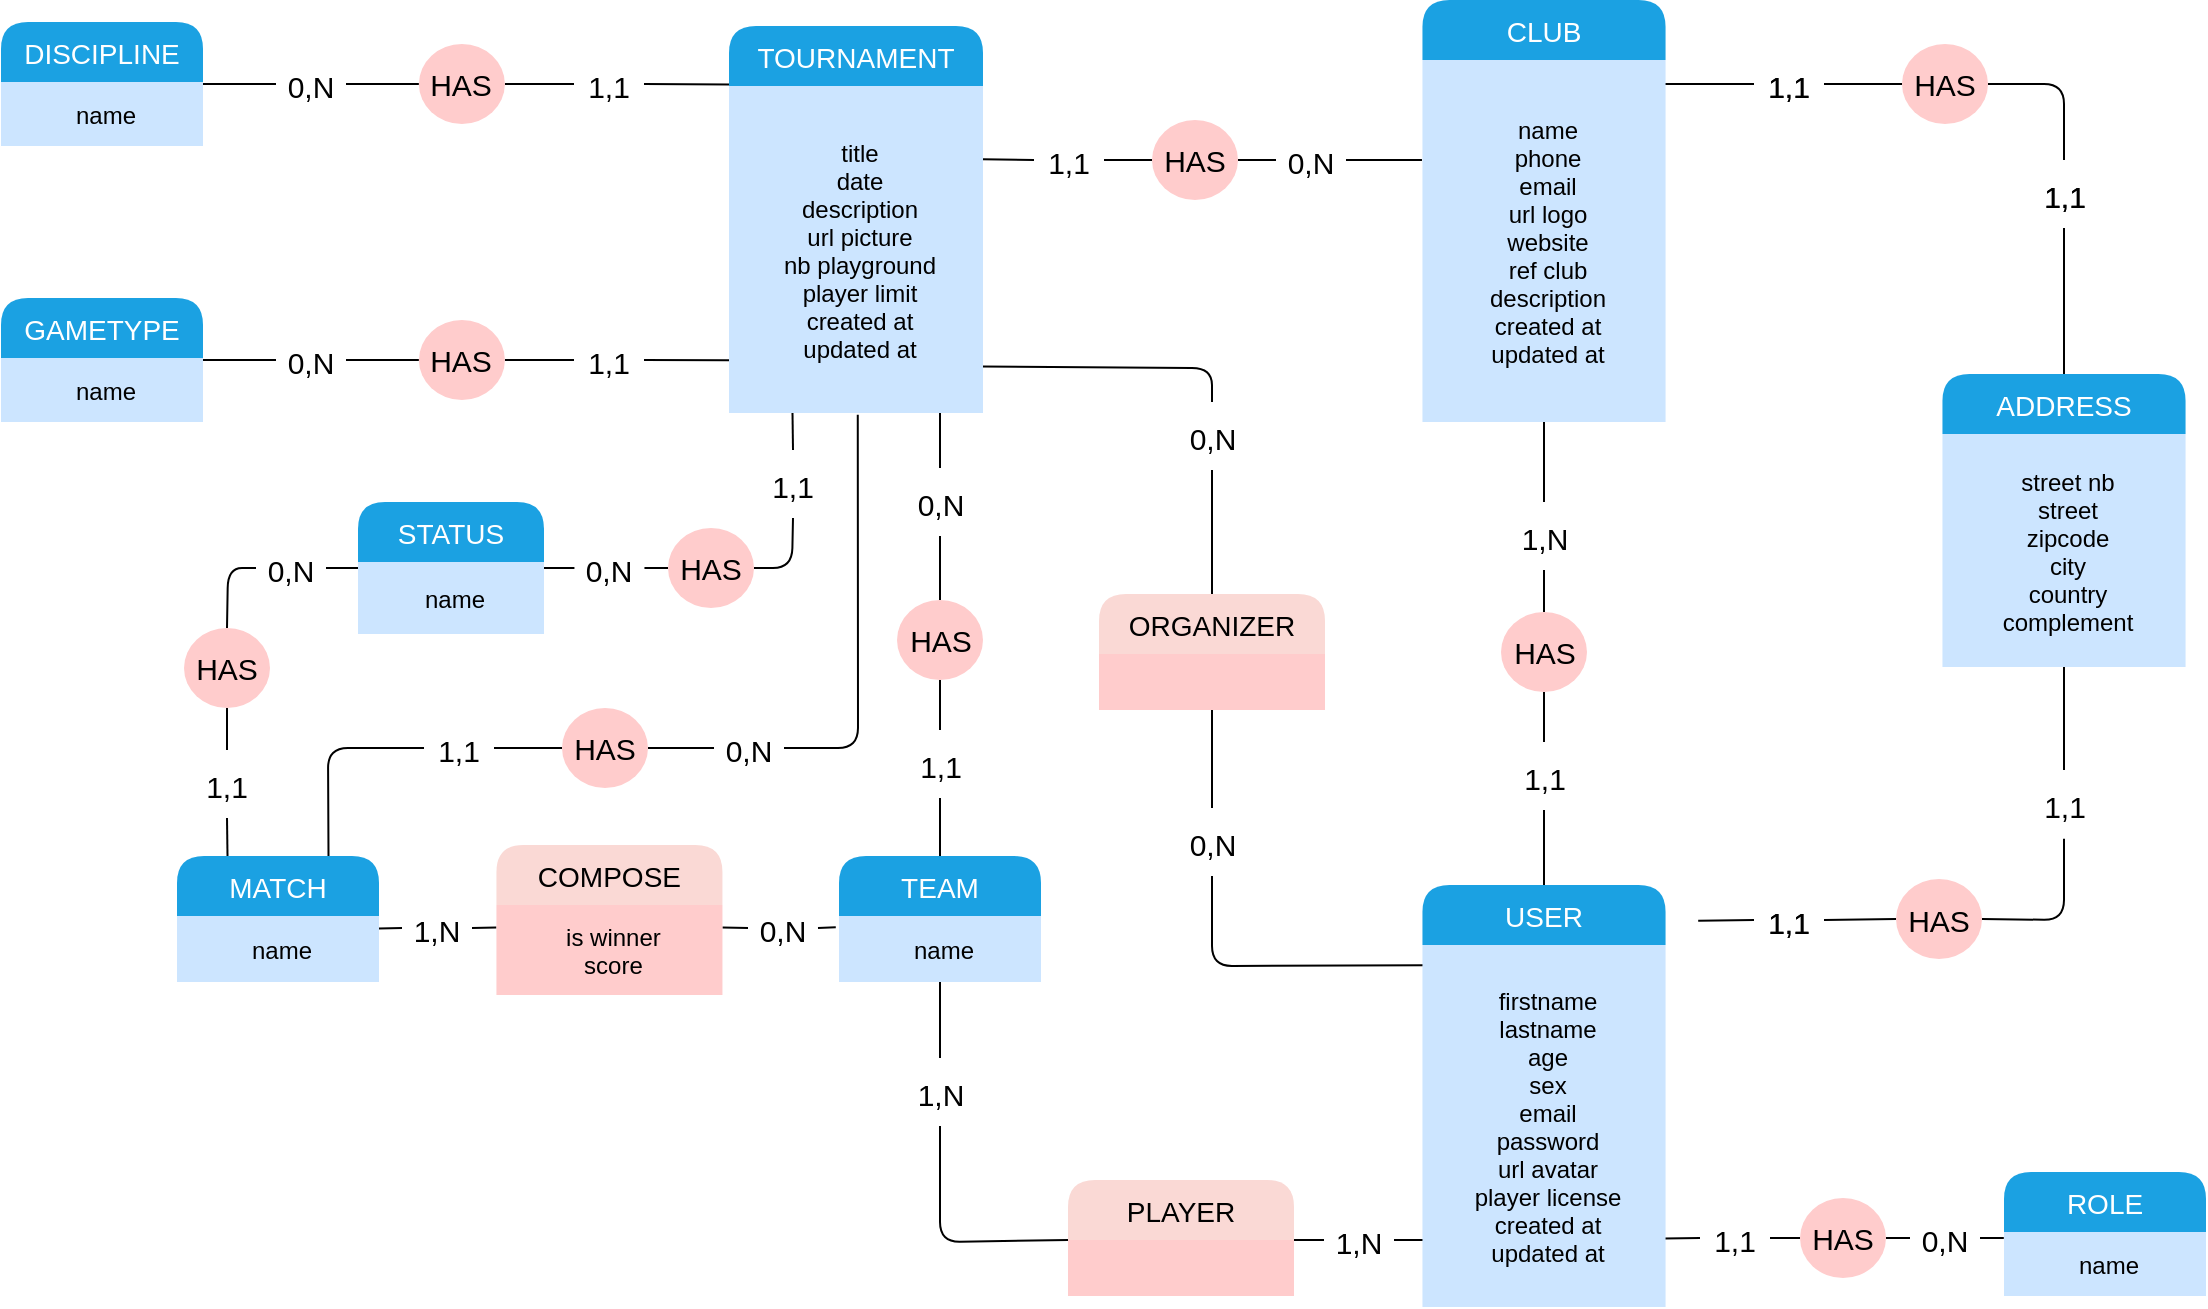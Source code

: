 <mxfile>
    <diagram id="q14IiLRXBmb8PRQ_uYk1" name="Page-1">
        <mxGraphModel dx="734" dy="567" grid="0" gridSize="10" guides="1" tooltips="1" connect="1" arrows="1" fold="1" page="1" pageScale="1" pageWidth="1169" pageHeight="827" background="#ffffff" math="0" shadow="0">
            <root>
                <mxCell id="0"/>
                <mxCell id="1" parent="0"/>
                <mxCell id="84" style="edgeStyle=none;html=1;exitX=0.5;exitY=0;exitDx=0;exitDy=0;entryX=0.5;entryY=1;entryDx=0;entryDy=0;fontSize=15;fontColor=#000000;endArrow=none;endFill=0;strokeColor=#000000;startArrow=none;" parent="1" source="89" target="182" edge="1">
                    <mxGeometry relative="1" as="geometry">
                        <Array as="points"/>
                        <mxPoint x="1062" y="446.727" as="targetPoint"/>
                    </mxGeometry>
                </mxCell>
                <mxCell id="47" style="edgeStyle=none;html=1;exitX=1;exitY=0.5;exitDx=0;exitDy=0;entryX=0.007;entryY=0.151;entryDx=0;entryDy=0;entryPerimeter=0;fontSize=15;fontColor=#000000;startArrow=none;strokeColor=#000000;endArrow=none;endFill=0;" parent="1" source="57" target="207" edge="1">
                    <mxGeometry relative="1" as="geometry">
                        <mxPoint x="383.45" y="132.399" as="targetPoint"/>
                    </mxGeometry>
                </mxCell>
                <mxCell id="48" value="" style="edgeStyle=none;html=1;exitX=1;exitY=0.5;exitDx=0;exitDy=0;entryX=0;entryY=0.5;entryDx=0;entryDy=0;fontSize=15;fontColor=#000000;endArrow=none;startArrow=none;strokeColor=#000000;" parent="1" source="52" target="198" edge="1">
                    <mxGeometry relative="1" as="geometry">
                        <mxPoint x="150" y="131.5" as="sourcePoint"/>
                        <mxPoint x="216.0" y="132" as="targetPoint"/>
                    </mxGeometry>
                </mxCell>
                <mxCell id="49" style="edgeStyle=none;html=1;exitX=1;exitY=0.5;exitDx=0;exitDy=0;entryX=0.004;entryY=0.839;entryDx=0;entryDy=0;fontSize=15;fontColor=#000000;startArrow=none;entryPerimeter=0;endArrow=none;endFill=0;strokeColor=#000000;" parent="1" source="60" target="208" edge="1">
                    <mxGeometry relative="1" as="geometry">
                        <mxPoint x="382.55" y="270.031" as="targetPoint"/>
                    </mxGeometry>
                </mxCell>
                <mxCell id="51" value="" style="edgeStyle=none;html=1;exitX=1;exitY=0.5;exitDx=0;exitDy=0;entryX=0;entryY=0.5;entryDx=0;entryDy=0;fontSize=15;fontColor=#000000;endArrow=none;startArrow=none;strokeColor=#000000;" parent="1" source="54" target="196" edge="1">
                    <mxGeometry relative="1" as="geometry">
                        <mxPoint x="149.55" y="269.5" as="sourcePoint"/>
                        <mxPoint x="215.0" y="270" as="targetPoint"/>
                    </mxGeometry>
                </mxCell>
                <UserObject label="&lt;font style=&quot;font-size: 15px ; line-height: 1&quot;&gt;0,N&lt;/font&gt;" lucidchartObjectId="3bly9.hPKQTv" id="52">
                    <mxCell style="html=1;overflow=block;blockSpacing=1;whiteSpace=wrap;fontSize=20.2;spacing=3.8;strokeOpacity=0;fillOpacity=100;rounded=1;absoluteArcSize=1;arcSize=9;fillColor=none;strokeWidth=2;align=center;strokeColor=#000000;fontColor=#000000;" parent="1" vertex="1">
                        <mxGeometry x="168" y="115" width="35" height="34" as="geometry"/>
                    </mxCell>
                </UserObject>
                <mxCell id="53" value="" style="edgeStyle=none;html=1;exitX=1;exitY=0.5;exitDx=0;exitDy=0;entryX=0;entryY=0.5;entryDx=0;entryDy=0;fontSize=15;fontColor=#000000;endArrow=none;strokeColor=#000000;" parent="1" source="194" target="52" edge="1">
                    <mxGeometry relative="1" as="geometry">
                        <mxPoint x="122.0" y="131.5" as="sourcePoint"/>
                        <mxPoint x="216" y="132" as="targetPoint"/>
                    </mxGeometry>
                </mxCell>
                <UserObject label="&lt;font style=&quot;font-size: 15px ; line-height: 1&quot;&gt;0,N&lt;/font&gt;" lucidchartObjectId="3bly9.hPKQTv" id="54">
                    <mxCell style="html=1;overflow=block;blockSpacing=1;whiteSpace=wrap;fontSize=20.2;spacing=3.8;strokeOpacity=0;fillOpacity=100;rounded=1;absoluteArcSize=1;arcSize=9;fillColor=none;strokeWidth=2;align=center;strokeColor=#000000;fontColor=#000000;" parent="1" vertex="1">
                        <mxGeometry x="168" y="253" width="35" height="34" as="geometry"/>
                    </mxCell>
                </UserObject>
                <mxCell id="56" value="" style="edgeStyle=none;html=1;exitX=1;exitY=0.5;exitDx=0;exitDy=0;entryX=0;entryY=0.5;entryDx=0;entryDy=0;fontSize=15;fontColor=#000000;endArrow=none;strokeColor=#000000;" parent="1" source="191" target="54" edge="1">
                    <mxGeometry relative="1" as="geometry">
                        <mxPoint x="123.05" y="269.859" as="sourcePoint"/>
                        <mxPoint x="215.0" y="270" as="targetPoint"/>
                    </mxGeometry>
                </mxCell>
                <UserObject label="&lt;font style=&quot;font-size: 15px ; line-height: 1&quot;&gt;1,1&lt;/font&gt;" lucidchartObjectId="3bly9.hPKQTv" id="57">
                    <mxCell style="html=1;overflow=block;blockSpacing=1;whiteSpace=wrap;fontSize=20.2;spacing=3.8;strokeOpacity=0;fillOpacity=100;rounded=1;absoluteArcSize=1;arcSize=9;fillColor=none;strokeWidth=2;align=center;strokeColor=#000000;fontColor=#000000;" parent="1" vertex="1">
                        <mxGeometry x="317" y="115" width="35" height="34" as="geometry"/>
                    </mxCell>
                </UserObject>
                <mxCell id="58" value="" style="edgeStyle=none;html=1;exitX=1;exitY=0.5;exitDx=0;exitDy=0;entryX=0;entryY=0.5;entryDx=0;entryDy=0;fontSize=15;fontColor=#000000;startArrow=none;endArrow=none;strokeColor=#000000;" parent="1" source="198" target="57" edge="1">
                    <mxGeometry relative="1" as="geometry">
                        <mxPoint x="281.0" y="132" as="sourcePoint"/>
                        <mxPoint x="350.45" y="132.399" as="targetPoint"/>
                    </mxGeometry>
                </mxCell>
                <UserObject label="&lt;font style=&quot;font-size: 15px ; line-height: 1&quot;&gt;1,1&lt;/font&gt;" lucidchartObjectId="3bly9.hPKQTv" id="60">
                    <mxCell style="html=1;overflow=block;blockSpacing=1;whiteSpace=wrap;fontSize=20.2;spacing=3.8;strokeOpacity=0;fillOpacity=100;rounded=1;absoluteArcSize=1;arcSize=9;fillColor=none;strokeWidth=2;align=center;strokeColor=#000000;fontColor=#000000;" parent="1" vertex="1">
                        <mxGeometry x="317" y="253" width="35" height="34" as="geometry"/>
                    </mxCell>
                </UserObject>
                <mxCell id="61" value="" style="edgeStyle=none;html=1;exitX=1;exitY=0.5;exitDx=0;exitDy=0;entryX=0;entryY=0.5;entryDx=0;entryDy=0;fontSize=15;fontColor=#000000;startArrow=none;endArrow=none;strokeColor=#000000;" parent="1" source="196" target="60" edge="1">
                    <mxGeometry relative="1" as="geometry">
                        <mxPoint x="349.55" y="270.031" as="targetPoint"/>
                        <mxPoint x="280.45" y="270" as="sourcePoint"/>
                    </mxGeometry>
                </mxCell>
                <mxCell id="62" style="edgeStyle=none;html=1;exitX=1;exitY=0.5;exitDx=0;exitDy=0;fontSize=15;fontColor=#000000;startArrow=none;strokeColor=#000000;endArrow=none;endFill=0;entryX=-0.002;entryY=0.276;entryDx=0;entryDy=0;entryPerimeter=0;" parent="1" source="67" target="205" edge="1">
                    <mxGeometry relative="1" as="geometry">
                        <mxPoint x="727" y="170" as="targetPoint"/>
                    </mxGeometry>
                </mxCell>
                <mxCell id="64" value="" style="edgeStyle=none;html=1;exitX=1;exitY=0.5;exitDx=0;exitDy=0;entryX=0;entryY=0.5;entryDx=0;entryDy=0;fontSize=15;fontColor=#000000;endArrow=none;startArrow=none;strokeColor=#000000;" parent="1" source="65" target="203" edge="1">
                    <mxGeometry relative="1" as="geometry">
                        <mxPoint x="531" y="169.5" as="sourcePoint"/>
                        <mxPoint x="597" y="170" as="targetPoint"/>
                    </mxGeometry>
                </mxCell>
                <UserObject label="&lt;font style=&quot;font-size: 15px ; line-height: 1&quot;&gt;1,1&lt;/font&gt;" lucidchartObjectId="3bly9.hPKQTv" id="65">
                    <mxCell style="html=1;overflow=block;blockSpacing=1;whiteSpace=wrap;fontSize=20.2;spacing=3.8;strokeOpacity=0;fillOpacity=100;rounded=1;absoluteArcSize=1;arcSize=9;fillColor=none;strokeWidth=2;align=center;strokeColor=#000000;fontColor=#000000;" parent="1" vertex="1">
                        <mxGeometry x="547" y="153" width="35" height="34" as="geometry"/>
                    </mxCell>
                </UserObject>
                <mxCell id="66" value="" style="edgeStyle=none;html=1;exitX=0.996;exitY=0.224;exitDx=0;exitDy=0;entryX=0;entryY=0.5;entryDx=0;entryDy=0;fontSize=15;fontColor=#000000;endArrow=none;exitPerimeter=0;strokeColor=#000000;" parent="1" source="208" target="65" edge="1">
                    <mxGeometry relative="1" as="geometry">
                        <mxPoint x="532.85" y="169.986" as="sourcePoint"/>
                        <mxPoint x="592.55" y="194" as="targetPoint"/>
                    </mxGeometry>
                </mxCell>
                <UserObject label="&lt;font style=&quot;font-size: 15px ; line-height: 1&quot;&gt;0,N&lt;/font&gt;" lucidchartObjectId="3bly9.hPKQTv" id="67">
                    <mxCell style="html=1;overflow=block;blockSpacing=1;whiteSpace=wrap;fontSize=20.2;spacing=3.8;strokeOpacity=0;fillOpacity=100;rounded=1;absoluteArcSize=1;arcSize=9;fillColor=none;strokeWidth=2;align=center;strokeColor=#000000;fontColor=#000000;" parent="1" vertex="1">
                        <mxGeometry x="668" y="153" width="35" height="34" as="geometry"/>
                    </mxCell>
                </UserObject>
                <mxCell id="68" value="" style="edgeStyle=none;html=1;exitX=1;exitY=0.5;exitDx=0;exitDy=0;entryX=0;entryY=0.5;entryDx=0;entryDy=0;fontSize=15;fontColor=#000000;startArrow=none;endArrow=none;strokeColor=#000000;" parent="1" source="203" target="67" edge="1">
                    <mxGeometry relative="1" as="geometry">
                        <mxPoint x="662" y="170" as="sourcePoint"/>
                        <mxPoint x="731.45" y="170.399" as="targetPoint"/>
                    </mxGeometry>
                </mxCell>
                <mxCell id="70" style="edgeStyle=none;html=1;exitX=0.5;exitY=0;exitDx=0;exitDy=0;fontSize=15;fontColor=#000000;endArrow=none;endFill=0;strokeColor=#000000;startArrow=none;entryX=0.5;entryY=1;entryDx=0;entryDy=0;" parent="1" source="72" target="204" edge="1">
                    <mxGeometry relative="1" as="geometry">
                        <mxPoint x="802" y="315" as="targetPoint"/>
                    </mxGeometry>
                </mxCell>
                <mxCell id="71" style="edgeStyle=none;html=1;exitX=0.5;exitY=1;exitDx=0;exitDy=0;entryX=0.5;entryY=0;entryDx=0;entryDy=0;fontSize=15;fontColor=#000000;endArrow=none;endFill=0;strokeColor=#000000;startArrow=none;" parent="1" source="74" target="175" edge="1">
                    <mxGeometry relative="1" as="geometry">
                        <mxPoint x="802" y="515" as="targetPoint"/>
                    </mxGeometry>
                </mxCell>
                <UserObject label="&lt;font style=&quot;font-size: 15px ; line-height: 1&quot;&gt;1,N&lt;/font&gt;" lucidchartObjectId="3bly9.hPKQTv" id="72">
                    <mxCell style="html=1;overflow=block;blockSpacing=1;whiteSpace=wrap;fontSize=20.2;spacing=3.8;strokeOpacity=0;fillOpacity=100;rounded=1;absoluteArcSize=1;arcSize=9;fillColor=none;strokeWidth=2;align=center;strokeColor=#000000;fontColor=#000000;" parent="1" vertex="1">
                        <mxGeometry x="784.5" y="341" width="35" height="34" as="geometry"/>
                    </mxCell>
                </UserObject>
                <mxCell id="73" value="" style="edgeStyle=none;html=1;exitX=0.5;exitY=0;exitDx=0;exitDy=0;fontSize=15;fontColor=#000000;endArrow=none;endFill=0;strokeColor=#000000;entryX=0.5;entryY=1;entryDx=0;entryDy=0;" parent="1" source="202" target="72" edge="1">
                    <mxGeometry relative="1" as="geometry">
                        <mxPoint x="802" y="395" as="sourcePoint"/>
                        <mxPoint x="802" y="315" as="targetPoint"/>
                    </mxGeometry>
                </mxCell>
                <UserObject label="&lt;font style=&quot;font-size: 15px ; line-height: 1&quot;&gt;1,1&lt;/font&gt;" lucidchartObjectId="3bly9.hPKQTv" id="74">
                    <mxCell style="html=1;overflow=block;blockSpacing=1;whiteSpace=wrap;fontSize=20.2;spacing=3.8;strokeOpacity=0;fillOpacity=100;rounded=1;absoluteArcSize=1;arcSize=9;fillColor=none;strokeWidth=2;align=center;strokeColor=#000000;fontColor=#000000;" parent="1" vertex="1">
                        <mxGeometry x="784.5" y="461" width="35" height="34" as="geometry"/>
                    </mxCell>
                </UserObject>
                <mxCell id="75" value="" style="edgeStyle=none;html=1;exitX=0.5;exitY=1;exitDx=0;exitDy=0;entryX=0.5;entryY=0;entryDx=0;entryDy=0;fontSize=15;fontColor=#000000;endArrow=none;endFill=0;strokeColor=#000000;" parent="1" source="202" target="74" edge="1">
                    <mxGeometry relative="1" as="geometry">
                        <mxPoint x="802" y="437.0" as="sourcePoint"/>
                        <mxPoint x="802" y="515.0" as="targetPoint"/>
                    </mxGeometry>
                </mxCell>
                <mxCell id="78" style="edgeStyle=none;html=1;exitX=0;exitY=0.5;exitDx=0;exitDy=0;fontSize=15;fontColor=#000000;endArrow=none;endFill=0;strokeColor=#000000;startArrow=none;entryX=0.998;entryY=0.066;entryDx=0;entryDy=0;entryPerimeter=0;" parent="1" source="77" target="205" edge="1">
                    <mxGeometry relative="1" as="geometry">
                        <mxPoint x="878.2" y="132.426" as="targetPoint"/>
                    </mxGeometry>
                </mxCell>
                <UserObject label="&lt;font style=&quot;font-size: 15px ; line-height: 1&quot;&gt;1,1&lt;/font&gt;" lucidchartObjectId="3bly9.hPKQTv" id="77">
                    <mxCell style="html=1;overflow=block;blockSpacing=1;whiteSpace=wrap;fontSize=20.2;spacing=3.8;strokeOpacity=0;fillOpacity=100;rounded=1;absoluteArcSize=1;arcSize=9;fillColor=none;strokeWidth=2;align=center;strokeColor=#000000;" parent="1" vertex="1">
                        <mxGeometry x="907" y="115" width="35" height="34" as="geometry"/>
                    </mxCell>
                </UserObject>
                <mxCell id="80" value="" style="edgeStyle=none;html=1;exitX=0;exitY=0.5;exitDx=0;exitDy=0;entryX=1;entryY=0.5;entryDx=0;entryDy=0;fontSize=15;fontColor=#000000;endArrow=none;endFill=0;strokeColor=#000000;" parent="1" source="189" target="77" edge="1">
                    <mxGeometry relative="1" as="geometry">
                        <mxPoint x="967.0" y="132" as="sourcePoint"/>
                        <mxPoint x="877" y="131.5" as="targetPoint"/>
                    </mxGeometry>
                </mxCell>
                <mxCell id="83" style="edgeStyle=none;html=1;exitX=0.5;exitY=1;exitDx=0;exitDy=0;entryX=0.5;entryY=0;entryDx=0;entryDy=0;fontSize=15;fontColor=#000000;endArrow=none;endFill=0;strokeColor=#000000;" parent="1" source="81" target="182" edge="1">
                    <mxGeometry relative="1" as="geometry">
                        <mxPoint x="1062" y="245" as="targetPoint"/>
                    </mxGeometry>
                </mxCell>
                <UserObject label="&lt;font style=&quot;font-size: 15px ; line-height: 1&quot;&gt;1,1&lt;/font&gt;" lucidchartObjectId="3bly9.hPKQTv" id="81">
                    <mxCell style="html=1;overflow=block;blockSpacing=1;whiteSpace=wrap;fontSize=20.2;spacing=3.8;strokeOpacity=0;fillOpacity=100;rounded=1;absoluteArcSize=1;arcSize=9;fillColor=none;strokeWidth=2;align=center;strokeColor=#000000;" parent="1" vertex="1">
                        <mxGeometry x="1044.5" y="170" width="35" height="34" as="geometry"/>
                    </mxCell>
                </UserObject>
                <mxCell id="82" value="" style="edgeStyle=none;html=1;exitX=1;exitY=0.5;exitDx=0;exitDy=0;entryX=0.5;entryY=0;entryDx=0;entryDy=0;fontSize=15;fontColor=#000000;endArrow=none;endFill=0;strokeColor=#000000;" parent="1" source="189" target="81" edge="1">
                    <mxGeometry relative="1" as="geometry">
                        <mxPoint x="1032.0" y="132" as="sourcePoint"/>
                        <mxPoint x="1062" y="245" as="targetPoint"/>
                        <Array as="points">
                            <mxPoint x="1062" y="132"/>
                        </Array>
                    </mxGeometry>
                </mxCell>
                <mxCell id="86" value="" style="edgeStyle=none;html=1;exitX=1;exitY=0.5;exitDx=0;exitDy=0;entryX=0;entryY=0.5;entryDx=0;entryDy=0;fontSize=15;fontColor=#000000;endArrow=none;endFill=0;strokeColor=#000000;startArrow=none;" parent="1" source="87" target="188" edge="1">
                    <mxGeometry relative="1" as="geometry">
                        <mxPoint x="877" y="550" as="sourcePoint"/>
                        <mxPoint x="967.0" y="550" as="targetPoint"/>
                        <Array as="points"/>
                    </mxGeometry>
                </mxCell>
                <UserObject label="&lt;font style=&quot;font-size: 15px ; line-height: 1&quot;&gt;1,1&lt;/font&gt;" lucidchartObjectId="3bly9.hPKQTv" id="87">
                    <mxCell style="html=1;overflow=block;blockSpacing=1;whiteSpace=wrap;fontSize=20.2;spacing=3.8;strokeOpacity=0;fillOpacity=100;rounded=1;absoluteArcSize=1;arcSize=9;fillColor=none;strokeWidth=2;align=center;strokeColor=#000000;" parent="1" vertex="1">
                        <mxGeometry x="907" y="533" width="35" height="34" as="geometry"/>
                    </mxCell>
                </UserObject>
                <mxCell id="88" value="" style="edgeStyle=none;html=1;entryX=0;entryY=0.5;entryDx=0;entryDy=0;fontSize=15;fontColor=#000000;endArrow=none;endFill=0;strokeColor=#000000;exitX=1.014;exitY=0.131;exitDx=0;exitDy=0;exitPerimeter=0;" parent="1" target="87" edge="1">
                    <mxGeometry relative="1" as="geometry">
                        <mxPoint x="879.1" y="550.37" as="sourcePoint"/>
                        <mxPoint x="967.0" y="650" as="targetPoint"/>
                        <Array as="points"/>
                    </mxGeometry>
                </mxCell>
                <UserObject label="&lt;font style=&quot;font-size: 15px ; line-height: 1&quot;&gt;1,1&lt;/font&gt;" lucidchartObjectId="3bly9.hPKQTv" id="89">
                    <mxCell style="html=1;overflow=block;blockSpacing=1;whiteSpace=wrap;fontSize=20.2;spacing=3.8;strokeOpacity=0;fillOpacity=100;rounded=1;absoluteArcSize=1;arcSize=9;fillColor=none;strokeWidth=2;align=center;strokeColor=#000000;fontColor=#000000;" parent="1" vertex="1">
                        <mxGeometry x="1044.5" y="475" width="35" height="34" as="geometry"/>
                    </mxCell>
                </UserObject>
                <mxCell id="90" value="" style="edgeStyle=none;html=1;exitX=1;exitY=0.5;exitDx=0;exitDy=0;entryX=0.5;entryY=1.011;entryDx=0;entryDy=0;entryPerimeter=0;fontSize=15;fontColor=#000000;endArrow=none;endFill=0;strokeColor=#000000;startArrow=none;" parent="1" source="188" target="89" edge="1">
                    <mxGeometry relative="1" as="geometry">
                        <mxPoint x="1032.0" y="550" as="sourcePoint"/>
                        <mxPoint x="1062" y="436.727" as="targetPoint"/>
                        <Array as="points">
                            <mxPoint x="1062" y="550"/>
                        </Array>
                    </mxGeometry>
                </mxCell>
                <mxCell id="93" value="" style="edgeStyle=none;html=1;exitX=1;exitY=0.5;exitDx=0;exitDy=0;entryX=0;entryY=0.5;entryDx=0;entryDy=0;fontSize=15;fontColor=#000000;endArrow=none;endFill=0;strokeColor=#000000;startArrow=none;" parent="1" source="94" target="179" edge="1">
                    <mxGeometry relative="1" as="geometry">
                        <mxPoint x="877" y="637.5" as="sourcePoint"/>
                        <mxPoint x="942.0" y="709" as="targetPoint"/>
                        <Array as="points"/>
                    </mxGeometry>
                </mxCell>
                <UserObject label="&lt;font style=&quot;font-size: 15px ; line-height: 1&quot;&gt;1,1&lt;/font&gt;" lucidchartObjectId="3bly9.hPKQTv" id="94">
                    <mxCell style="html=1;overflow=block;blockSpacing=1;whiteSpace=wrap;fontSize=20.2;spacing=3.8;strokeOpacity=0;fillOpacity=100;rounded=1;absoluteArcSize=1;arcSize=9;fillColor=none;strokeWidth=2;align=center;strokeColor=#000000;fontColor=#000000;" parent="1" vertex="1">
                        <mxGeometry x="880" y="692" width="35" height="34" as="geometry"/>
                    </mxCell>
                </UserObject>
                <mxCell id="95" value="" style="edgeStyle=none;html=1;exitX=0.994;exitY=0.811;exitDx=0;exitDy=0;entryX=0;entryY=0.5;entryDx=0;entryDy=0;fontSize=15;fontColor=#000000;endArrow=none;endFill=0;strokeColor=#000000;exitPerimeter=0;" parent="1" source="176" target="94" edge="1">
                    <mxGeometry relative="1" as="geometry">
                        <mxPoint x="876.85" y="637.677" as="sourcePoint"/>
                        <mxPoint x="967.0" y="718" as="targetPoint"/>
                        <Array as="points"/>
                    </mxGeometry>
                </mxCell>
                <UserObject label="&lt;font style=&quot;font-size: 15px ; line-height: 1&quot;&gt;0,N&lt;/font&gt;" lucidchartObjectId="3bly9.hPKQTv" id="96">
                    <mxCell style="html=1;overflow=block;blockSpacing=1;whiteSpace=wrap;fontSize=20.2;spacing=3.8;strokeOpacity=0;fillOpacity=100;rounded=1;absoluteArcSize=1;arcSize=9;fillColor=none;strokeWidth=2;align=center;strokeColor=#000000;fontColor=#000000;" parent="1" vertex="1">
                        <mxGeometry x="985" y="692" width="35" height="34" as="geometry"/>
                    </mxCell>
                </UserObject>
                <mxCell id="107" style="edgeStyle=none;html=1;exitX=0.5;exitY=0;exitDx=0;exitDy=0;entryX=0.5;entryY=1;entryDx=0;entryDy=0;fontSize=15;fontColor=#000000;endArrow=none;endFill=0;strokeColor=#000000;startArrow=none;" parent="1" source="111" target="161" edge="1">
                    <mxGeometry relative="1" as="geometry">
                        <mxPoint x="500" y="592.104" as="targetPoint"/>
                    </mxGeometry>
                </mxCell>
                <UserObject label="&lt;font style=&quot;font-size: 15px ; line-height: 1&quot;&gt;1,N&lt;/font&gt;" lucidchartObjectId="3bly9.hPKQTv" id="109">
                    <mxCell style="html=1;overflow=block;blockSpacing=1;whiteSpace=wrap;fontSize=20.2;spacing=3.8;strokeOpacity=0;fillOpacity=100;rounded=1;absoluteArcSize=1;arcSize=9;fillColor=none;strokeWidth=2;align=center;strokeColor=#000000;fontColor=#000000;" parent="1" vertex="1">
                        <mxGeometry x="692" y="693" width="35" height="34" as="geometry"/>
                    </mxCell>
                </UserObject>
                <mxCell id="110" value="" style="edgeStyle=none;html=1;fontSize=15;fontColor=#000000;endArrow=none;endFill=0;strokeColor=#000000;exitX=1;exitY=0;exitDx=0;exitDy=0;entryX=0;entryY=0.5;entryDx=0;entryDy=0;" parent="1" source="170" target="109" edge="1">
                    <mxGeometry relative="1" as="geometry">
                        <mxPoint x="652.45" y="709.405" as="sourcePoint"/>
                        <mxPoint x="678" y="709" as="targetPoint"/>
                    </mxGeometry>
                </mxCell>
                <UserObject label="&lt;font style=&quot;font-size: 15px ; line-height: 1&quot;&gt;1,N&lt;/font&gt;" lucidchartObjectId="3bly9.hPKQTv" id="111">
                    <mxCell style="html=1;overflow=block;blockSpacing=1;whiteSpace=wrap;fontSize=20.2;spacing=3.8;strokeOpacity=0;fillOpacity=100;rounded=1;absoluteArcSize=1;arcSize=9;fillColor=none;strokeWidth=2;align=center;strokeColor=#000000;fontColor=#000000;" parent="1" vertex="1">
                        <mxGeometry x="482.5" y="619" width="35" height="34" as="geometry"/>
                    </mxCell>
                </UserObject>
                <mxCell id="112" value="" style="edgeStyle=none;html=1;exitX=0;exitY=0;exitDx=0;exitDy=0;entryX=0.5;entryY=1;entryDx=0;entryDy=0;fontSize=15;fontColor=#000000;endArrow=none;endFill=0;strokeColor=#000000;" parent="1" source="170" target="111" edge="1">
                    <mxGeometry relative="1" as="geometry">
                        <mxPoint x="545.5" y="711.25" as="sourcePoint"/>
                        <mxPoint x="144" y="549.665" as="targetPoint"/>
                        <Array as="points">
                            <mxPoint x="500" y="711"/>
                        </Array>
                    </mxGeometry>
                </mxCell>
                <mxCell id="121" style="edgeStyle=none;html=1;exitX=0.5;exitY=1;exitDx=0;exitDy=0;entryX=0.5;entryY=0;entryDx=0;entryDy=0;fontSize=15;fontColor=#000000;endArrow=none;endFill=0;strokeColor=#000000;" parent="1" source="113" target="160" edge="1">
                    <mxGeometry relative="1" as="geometry">
                        <mxPoint x="500" y="502.0" as="targetPoint"/>
                    </mxGeometry>
                </mxCell>
                <UserObject label="&lt;font style=&quot;font-size: 15px ; line-height: 1&quot;&gt;1,1&lt;/font&gt;" lucidchartObjectId="3bly9.hPKQTv" id="113">
                    <mxCell style="html=1;overflow=block;blockSpacing=1;whiteSpace=wrap;fontSize=20.2;spacing=3.8;strokeOpacity=0;fillOpacity=100;rounded=1;absoluteArcSize=1;arcSize=9;fillColor=none;strokeWidth=2;align=center;strokeColor=#000000;fontColor=#000000;" parent="1" vertex="1">
                        <mxGeometry x="482.5" y="455" width="35" height="34" as="geometry"/>
                    </mxCell>
                </UserObject>
                <mxCell id="119" style="edgeStyle=none;html=1;exitX=0.5;exitY=0;exitDx=0;exitDy=0;entryX=0.5;entryY=1;entryDx=0;entryDy=0;fontSize=15;fontColor=#000000;endArrow=none;endFill=0;strokeColor=#000000;" parent="1" source="115" edge="1">
                    <mxGeometry relative="1" as="geometry">
                        <mxPoint x="500" y="296.5" as="targetPoint"/>
                    </mxGeometry>
                </mxCell>
                <UserObject label="&lt;font style=&quot;font-size: 15px ; line-height: 1&quot;&gt;0,N&lt;/font&gt;" lucidchartObjectId="3bly9.hPKQTv" id="115">
                    <mxCell style="html=1;overflow=block;blockSpacing=1;whiteSpace=wrap;fontSize=20.2;spacing=3.8;strokeOpacity=0;fillOpacity=100;rounded=1;absoluteArcSize=1;arcSize=9;fillColor=none;strokeWidth=2;align=center;strokeColor=#000000;fontColor=#000000;" parent="1" vertex="1">
                        <mxGeometry x="482.5" y="324" width="35" height="34" as="geometry"/>
                    </mxCell>
                </UserObject>
                <mxCell id="124" style="edgeStyle=none;html=1;exitX=0.5;exitY=0;exitDx=0;exitDy=0;entryX=0.996;entryY=0.858;entryDx=0;entryDy=0;entryPerimeter=0;fontSize=15;fontColor=#000000;endArrow=none;endFill=0;strokeColor=#000000;startArrow=none;" parent="1" source="126" target="208" edge="1">
                    <mxGeometry relative="1" as="geometry">
                        <Array as="points">
                            <mxPoint x="636" y="274"/>
                        </Array>
                        <mxPoint x="535.7" y="273.584" as="targetPoint"/>
                    </mxGeometry>
                </mxCell>
                <mxCell id="125" style="edgeStyle=none;html=1;exitX=0.5;exitY=1;exitDx=0;exitDy=0;entryX=0.011;entryY=0.056;entryDx=0;entryDy=0;entryPerimeter=0;fontSize=15;fontColor=#000000;endArrow=none;endFill=0;strokeColor=#000000;startArrow=none;" parent="1" source="129" target="176" edge="1">
                    <mxGeometry relative="1" as="geometry">
                        <Array as="points">
                            <mxPoint x="636" y="573"/>
                        </Array>
                        <mxPoint x="725.05" y="572.639" as="targetPoint"/>
                    </mxGeometry>
                </mxCell>
                <mxCell id="128" style="edgeStyle=none;html=1;exitX=0.5;exitY=1;exitDx=0;exitDy=0;entryX=0.5;entryY=0;entryDx=0;entryDy=0;fontSize=15;fontColor=#000000;endArrow=none;endFill=0;strokeColor=#000000;" parent="1" source="126" target="171" edge="1">
                    <mxGeometry relative="1" as="geometry">
                        <mxPoint x="636" y="383" as="targetPoint"/>
                    </mxGeometry>
                </mxCell>
                <UserObject label="&lt;font style=&quot;font-size: 15px ; line-height: 1&quot;&gt;0,N&lt;/font&gt;" lucidchartObjectId="3bly9.hPKQTv" id="126">
                    <mxCell style="html=1;overflow=block;blockSpacing=1;whiteSpace=wrap;fontSize=20.2;spacing=3.8;strokeOpacity=0;fillOpacity=100;rounded=1;absoluteArcSize=1;arcSize=9;fillColor=none;strokeWidth=2;align=center;strokeColor=#000000;fontColor=#000000;" parent="1" vertex="1">
                        <mxGeometry x="618.5" y="291" width="35" height="34" as="geometry"/>
                    </mxCell>
                </UserObject>
                <UserObject label="&lt;font style=&quot;font-size: 15px ; line-height: 1&quot;&gt;0,N&lt;/font&gt;" lucidchartObjectId="3bly9.hPKQTv" id="129">
                    <mxCell style="html=1;overflow=block;blockSpacing=1;whiteSpace=wrap;fontSize=20.2;spacing=3.8;strokeOpacity=0;fillOpacity=100;rounded=1;absoluteArcSize=1;arcSize=9;fillColor=none;strokeWidth=2;align=center;strokeColor=#000000;fontColor=#000000;" parent="1" vertex="1">
                        <mxGeometry x="618.5" y="494" width="35" height="34" as="geometry"/>
                    </mxCell>
                </UserObject>
                <mxCell id="130" value="" style="edgeStyle=none;html=1;exitX=0.5;exitY=1;exitDx=0;exitDy=0;entryX=0.5;entryY=0;entryDx=0;entryDy=0;fontSize=15;fontColor=#000000;endArrow=none;endFill=0;strokeColor=#000000;" parent="1" source="172" target="129" edge="1">
                    <mxGeometry relative="1" as="geometry">
                        <mxPoint x="636" y="449" as="sourcePoint"/>
                        <mxPoint x="725.05" y="593.639" as="targetPoint"/>
                        <Array as="points"/>
                    </mxGeometry>
                </mxCell>
                <UserObject label="&lt;font style=&quot;font-size: 15px ; line-height: 1&quot;&gt;1,1&lt;/font&gt;" lucidchartObjectId="3bly9.hPKQTv" id="131">
                    <mxCell style="html=1;overflow=block;blockSpacing=1;whiteSpace=wrap;fontSize=20.2;spacing=3.8;strokeOpacity=0;fillOpacity=100;rounded=1;absoluteArcSize=1;arcSize=9;fillColor=none;strokeWidth=2;align=center;strokeColor=#000000;fontColor=#000000;" parent="1" vertex="1">
                        <mxGeometry x="907" y="115" width="35" height="34" as="geometry"/>
                    </mxCell>
                </UserObject>
                <UserObject label="&lt;font style=&quot;font-size: 15px ; line-height: 1&quot;&gt;1,1&lt;/font&gt;" lucidchartObjectId="3bly9.hPKQTv" id="132">
                    <mxCell style="html=1;overflow=block;blockSpacing=1;whiteSpace=wrap;fontSize=20.2;spacing=3.8;strokeOpacity=0;fillOpacity=100;rounded=1;absoluteArcSize=1;arcSize=9;fillColor=none;strokeWidth=2;align=center;strokeColor=#000000;fontColor=#000000;" parent="1" vertex="1">
                        <mxGeometry x="1044.5" y="170" width="35" height="34" as="geometry"/>
                    </mxCell>
                </UserObject>
                <UserObject label="&lt;font style=&quot;font-size: 15px ; line-height: 1&quot;&gt;1,1&lt;/font&gt;" lucidchartObjectId="3bly9.hPKQTv" id="133">
                    <mxCell style="html=1;overflow=block;blockSpacing=1;whiteSpace=wrap;fontSize=20.2;spacing=3.8;strokeOpacity=0;fillOpacity=100;rounded=1;absoluteArcSize=1;arcSize=9;fillColor=none;strokeWidth=2;align=center;strokeColor=#000000;fontColor=#000000;" parent="1" vertex="1">
                        <mxGeometry x="907" y="533" width="35" height="34" as="geometry"/>
                    </mxCell>
                </UserObject>
                <mxCell id="135" value="" style="edgeStyle=none;html=1;fontSize=15;fontColor=#000000;endArrow=none;endFill=0;strokeColor=#000000;exitX=1;exitY=0.5;exitDx=0;exitDy=0;entryX=0.005;entryY=0.815;entryDx=0;entryDy=0;entryPerimeter=0;" parent="1" source="109" target="176" edge="1">
                    <mxGeometry relative="1" as="geometry">
                        <mxPoint x="669.45" y="719" as="sourcePoint"/>
                        <mxPoint x="727.3" y="709.974" as="targetPoint"/>
                    </mxGeometry>
                </mxCell>
                <mxCell id="139" style="edgeStyle=none;html=1;exitX=0.5;exitY=1;exitDx=0;exitDy=0;entryX=0.5;entryY=0;entryDx=0;entryDy=0;fontSize=15;fontColor=#000000;endArrow=none;endFill=0;strokeColor=#000000;" parent="1" source="201" target="113" edge="1">
                    <mxGeometry relative="1" as="geometry">
                        <mxPoint x="500.005" y="412" as="sourcePoint"/>
                        <mxPoint x="473" y="615" as="targetPoint"/>
                    </mxGeometry>
                </mxCell>
                <UserObject label="&lt;font style=&quot;font-size: 15px ; line-height: 1&quot;&gt;0,N&lt;/font&gt;" lucidchartObjectId="3bly9.hPKQTv" id="142">
                    <mxCell style="html=1;overflow=block;blockSpacing=1;whiteSpace=wrap;fontSize=20.2;spacing=3.8;strokeOpacity=0;fillOpacity=100;rounded=1;absoluteArcSize=1;arcSize=35;fillColor=none;strokeWidth=2;align=center;strokeColor=#000000;fontColor=#000000;" parent="1" vertex="1">
                        <mxGeometry x="387" y="447" width="35" height="34" as="geometry"/>
                    </mxCell>
                </UserObject>
                <mxCell id="144" style="edgeStyle=none;html=1;exitX=1;exitY=0.5;exitDx=0;exitDy=0;entryX=0;entryY=0.5;entryDx=0;entryDy=0;fontSize=15;fontColor=#000000;endArrow=none;endFill=0;strokeColor=#000000;" parent="1" source="200" target="142" edge="1">
                    <mxGeometry relative="1" as="geometry">
                        <mxPoint x="262.45" y="464" as="sourcePoint"/>
                        <mxPoint x="435.0" y="519" as="targetPoint"/>
                    </mxGeometry>
                </mxCell>
                <mxCell id="145" style="edgeStyle=none;html=1;exitX=0.129;exitY=1.005;exitDx=0;exitDy=0;entryX=1;entryY=0.5;entryDx=0;entryDy=0;fontSize=15;fontColor=#000000;endArrow=none;endFill=0;strokeColor=#000000;exitPerimeter=0;" parent="1" target="142" edge="1">
                    <mxGeometry relative="1" as="geometry">
                        <mxPoint x="458.883" y="297.318" as="sourcePoint"/>
                        <mxPoint x="442.0" y="464" as="targetPoint"/>
                        <Array as="points">
                            <mxPoint x="459" y="464"/>
                        </Array>
                    </mxGeometry>
                </mxCell>
                <mxCell id="146" style="edgeStyle=none;html=1;exitX=0;exitY=0.5;exitDx=0;exitDy=0;fontSize=15;fontColor=#000000;endArrow=none;endFill=0;strokeColor=#000000;entryX=1;entryY=0.5;entryDx=0;entryDy=0;" parent="1" source="200" target="147" edge="1">
                    <mxGeometry relative="1" as="geometry">
                        <mxPoint x="197.0" y="464" as="sourcePoint"/>
                        <mxPoint x="160" y="464" as="targetPoint"/>
                    </mxGeometry>
                </mxCell>
                <UserObject label="&lt;font style=&quot;font-size: 15px ; line-height: 1&quot;&gt;1,1&lt;/font&gt;" lucidchartObjectId="3bly9.hPKQTv" id="147">
                    <mxCell style="html=1;overflow=block;blockSpacing=1;whiteSpace=wrap;fontSize=20.2;spacing=3.8;strokeOpacity=0;fillOpacity=100;rounded=1;absoluteArcSize=1;arcSize=35;fillColor=none;strokeWidth=2;align=center;strokeColor=#000000;fontColor=#000000;" parent="1" vertex="1">
                        <mxGeometry x="242" y="447" width="35" height="34" as="geometry"/>
                    </mxCell>
                </UserObject>
                <mxCell id="148" style="edgeStyle=none;html=1;exitX=0;exitY=0.5;exitDx=0;exitDy=0;fontSize=15;fontColor=#000000;endArrow=none;endFill=0;strokeColor=#000000;entryX=0.75;entryY=0;entryDx=0;entryDy=0;" parent="1" source="147" target="158" edge="1">
                    <mxGeometry relative="1" as="geometry">
                        <mxPoint x="215.0" y="402" as="sourcePoint"/>
                        <mxPoint x="83" y="497.5" as="targetPoint"/>
                        <Array as="points">
                            <mxPoint x="194" y="464"/>
                        </Array>
                    </mxGeometry>
                </mxCell>
                <UserObject label="&lt;font style=&quot;font-size: 15px ; line-height: 1&quot;&gt;1,N&lt;/font&gt;" lucidchartObjectId="3bly9.hPKQTv" id="151">
                    <mxCell style="html=1;overflow=block;blockSpacing=1;whiteSpace=wrap;fontSize=20.2;spacing=3.8;strokeOpacity=0;fillOpacity=100;rounded=1;absoluteArcSize=1;arcSize=9;fillColor=none;strokeWidth=2;align=center;strokeColor=#000000;fontColor=#000000;" parent="1" vertex="1">
                        <mxGeometry x="231" y="537" width="35" height="34" as="geometry"/>
                    </mxCell>
                </UserObject>
                <UserObject label="&lt;font style=&quot;font-size: 15px ; line-height: 1&quot;&gt;0,N&lt;/font&gt;" lucidchartObjectId="3bly9.hPKQTv" id="152">
                    <mxCell style="html=1;overflow=block;blockSpacing=1;whiteSpace=wrap;fontSize=20.2;spacing=3.8;strokeOpacity=0;fillOpacity=100;rounded=1;absoluteArcSize=1;arcSize=35;fillColor=none;strokeWidth=2;align=center;strokeColor=#000000;fontColor=#000000;" parent="1" vertex="1">
                        <mxGeometry x="404" y="537" width="35" height="34" as="geometry"/>
                    </mxCell>
                </UserObject>
                <mxCell id="154" style="edgeStyle=none;html=1;entryX=1;entryY=0.5;entryDx=0;entryDy=0;fontSize=15;fontColor=#000000;endArrow=none;endFill=0;strokeColor=#000000;startArrow=none;exitX=-0.016;exitY=0.172;exitDx=0;exitDy=0;exitPerimeter=0;" parent="1" source="161" target="152" edge="1">
                    <mxGeometry relative="1" as="geometry">
                        <mxPoint x="410" y="554" as="sourcePoint"/>
                        <mxPoint x="462" y="613.608" as="targetPoint"/>
                    </mxGeometry>
                </mxCell>
                <mxCell id="155" style="edgeStyle=none;html=1;entryX=0;entryY=0.5;entryDx=0;entryDy=0;fontSize=15;fontColor=#000000;endArrow=none;endFill=0;strokeColor=#000000;startArrow=none;exitX=1;exitY=0.25;exitDx=0;exitDy=0;" parent="1" source="167" target="152" edge="1">
                    <mxGeometry relative="1" as="geometry">
                        <mxPoint x="326" y="554" as="sourcePoint"/>
                        <mxPoint x="462" y="613.608" as="targetPoint"/>
                    </mxGeometry>
                </mxCell>
                <mxCell id="156" style="edgeStyle=none;html=1;exitX=0.999;exitY=0.189;exitDx=0;exitDy=0;entryX=0;entryY=0.5;entryDx=0;entryDy=0;fontSize=15;fontColor=#000000;endArrow=none;endFill=0;strokeColor=#000000;startArrow=none;exitPerimeter=0;" parent="1" source="159" target="151" edge="1">
                    <mxGeometry relative="1" as="geometry">
                        <mxPoint x="142.95" y="548.66" as="sourcePoint"/>
                        <mxPoint x="484" y="613.608" as="targetPoint"/>
                    </mxGeometry>
                </mxCell>
                <mxCell id="157" style="edgeStyle=none;html=1;entryX=1;entryY=0.5;entryDx=0;entryDy=0;fontSize=15;fontColor=#000000;endArrow=none;endFill=0;strokeColor=#000000;startArrow=none;exitX=0;exitY=0.25;exitDx=0;exitDy=0;" parent="1" source="167" target="151" edge="1">
                    <mxGeometry relative="1" as="geometry">
                        <mxPoint x="176" y="554" as="sourcePoint"/>
                        <mxPoint x="141" y="553" as="targetPoint"/>
                    </mxGeometry>
                </mxCell>
                <mxCell id="158" value="MATCH" style="swimlane;childLayout=stackLayout;horizontal=1;startSize=30;horizontalStack=0;rounded=1;fontSize=14;fontStyle=0;strokeWidth=2;resizeParent=0;resizeLast=1;shadow=0;dashed=0;align=center;fillColor=#1ba1e2;fontColor=#ffffff;strokeColor=none;swimlaneLine=0;" parent="1" vertex="1">
                    <mxGeometry x="118.5" y="518" width="101" height="63" as="geometry">
                        <mxRectangle x="206" y="605" width="76" height="30" as="alternateBounds"/>
                    </mxGeometry>
                </mxCell>
                <mxCell id="159" value="name" style="align=center;strokeColor=none;fillColor=#cce5ff;spacingLeft=4;fontSize=12;verticalAlign=middle;resizable=0;rotatable=0;part=1;fontColor=#000000;" parent="158" vertex="1">
                    <mxGeometry y="30" width="101" height="33" as="geometry"/>
                </mxCell>
                <mxCell id="160" value="TEAM" style="swimlane;childLayout=stackLayout;horizontal=1;startSize=30;horizontalStack=0;rounded=1;fontSize=14;fontStyle=0;strokeWidth=2;resizeParent=0;resizeLast=1;shadow=0;dashed=0;align=center;fillColor=#1ba1e2;fontColor=#ffffff;strokeColor=none;swimlaneLine=0;" parent="1" vertex="1">
                    <mxGeometry x="449.5" y="518" width="101" height="63" as="geometry">
                        <mxRectangle x="206" y="605" width="76" height="30" as="alternateBounds"/>
                    </mxGeometry>
                </mxCell>
                <mxCell id="161" value="name" style="align=center;strokeColor=none;fillColor=#cce5ff;spacingLeft=4;fontSize=12;verticalAlign=middle;resizable=0;rotatable=0;part=1;fontColor=#000000;" parent="160" vertex="1">
                    <mxGeometry y="30" width="101" height="33" as="geometry"/>
                </mxCell>
                <mxCell id="166" value="COMPOSE" style="swimlane;childLayout=stackLayout;horizontal=1;startSize=30;horizontalStack=0;rounded=1;fontSize=14;fontStyle=0;strokeWidth=2;resizeParent=0;resizeLast=1;shadow=0;dashed=0;align=center;fillColor=#fad9d5;strokeColor=none;swimlaneLine=0;fontColor=#000000;" parent="1" vertex="1">
                    <mxGeometry x="278.22" y="512.5" width="113" height="75" as="geometry">
                        <mxRectangle x="206" y="605" width="76" height="30" as="alternateBounds"/>
                    </mxGeometry>
                </mxCell>
                <mxCell id="167" value="is winner&#10;score" style="align=center;strokeColor=none;fillColor=#ffcccc;spacingLeft=4;fontSize=12;verticalAlign=middle;resizable=0;rotatable=0;part=1;fontColor=#000000;" parent="166" vertex="1">
                    <mxGeometry y="30" width="113" height="45" as="geometry"/>
                </mxCell>
                <mxCell id="169" value="PLAYER" style="swimlane;childLayout=stackLayout;horizontal=1;startSize=30;horizontalStack=0;rounded=1;fontSize=14;fontStyle=0;strokeWidth=2;resizeParent=0;resizeLast=1;shadow=0;dashed=0;align=center;fillColor=#fad9d5;strokeColor=none;swimlaneLine=0;fontColor=#000000;" parent="1" vertex="1">
                    <mxGeometry x="564" y="680" width="113" height="58" as="geometry">
                        <mxRectangle x="206" y="605" width="76" height="30" as="alternateBounds"/>
                    </mxGeometry>
                </mxCell>
                <mxCell id="170" value="" style="align=center;strokeColor=none;fillColor=#ffcccc;spacingLeft=4;fontSize=12;verticalAlign=top;resizable=0;rotatable=0;part=1;fontColor=#000000;" parent="169" vertex="1">
                    <mxGeometry y="30" width="113" height="28" as="geometry"/>
                </mxCell>
                <mxCell id="171" value="ORGANIZER" style="swimlane;childLayout=stackLayout;horizontal=1;startSize=30;horizontalStack=0;rounded=1;fontSize=14;fontStyle=0;strokeWidth=2;resizeParent=0;resizeLast=1;shadow=0;dashed=0;align=center;fillColor=#fad9d5;strokeColor=none;swimlaneLine=0;fontColor=#000000;" parent="1" vertex="1">
                    <mxGeometry x="579.5" y="387" width="113" height="58" as="geometry">
                        <mxRectangle x="206" y="605" width="76" height="30" as="alternateBounds"/>
                    </mxGeometry>
                </mxCell>
                <mxCell id="172" value="" style="align=center;strokeColor=none;fillColor=#ffcccc;spacingLeft=4;fontSize=12;verticalAlign=top;resizable=0;rotatable=0;part=1;fontColor=#000000;" parent="171" vertex="1">
                    <mxGeometry y="30" width="113" height="28" as="geometry"/>
                </mxCell>
                <mxCell id="175" value="USER" style="swimlane;childLayout=stackLayout;horizontal=1;startSize=30;horizontalStack=0;rounded=1;fontSize=14;fontStyle=0;strokeWidth=2;resizeParent=0;resizeLast=1;shadow=0;dashed=0;align=center;fillColor=#1ba1e2;fontColor=#ffffff;strokeColor=none;swimlaneLine=0;" parent="1" vertex="1">
                    <mxGeometry x="741.23" y="532.5" width="121.55" height="211" as="geometry">
                        <mxRectangle x="206" y="605" width="76" height="30" as="alternateBounds"/>
                    </mxGeometry>
                </mxCell>
                <mxCell id="176" value="firstname&#10;lastname&#10;age&#10;sex&#10;email&#10;password&#10;url avatar&#10;player license&#10;created at&#10;updated at" style="align=center;strokeColor=none;fillColor=#cce5ff;spacingLeft=4;fontSize=12;verticalAlign=middle;resizable=0;rotatable=0;part=1;fontColor=#000000;" parent="175" vertex="1">
                    <mxGeometry y="30" width="121.55" height="181" as="geometry"/>
                </mxCell>
                <mxCell id="177" value="ROLE" style="swimlane;childLayout=stackLayout;horizontal=1;startSize=30;horizontalStack=0;rounded=1;fontSize=14;fontStyle=0;strokeWidth=2;resizeParent=0;resizeLast=1;shadow=0;dashed=0;align=center;fillColor=#1ba1e2;fontColor=#ffffff;strokeColor=none;swimlaneLine=0;" parent="1" vertex="1">
                    <mxGeometry x="1032" y="676" width="101" height="62" as="geometry">
                        <mxRectangle x="206" y="605" width="76" height="30" as="alternateBounds"/>
                    </mxGeometry>
                </mxCell>
                <mxCell id="178" value="name" style="align=center;strokeColor=none;fillColor=#cce5ff;spacingLeft=4;fontSize=12;verticalAlign=middle;resizable=0;rotatable=0;part=1;fontColor=#000000;" parent="177" vertex="1">
                    <mxGeometry y="30" width="101" height="32" as="geometry"/>
                </mxCell>
                <mxCell id="179" value="HAS" style="ellipse;whiteSpace=wrap;html=1;align=center;rounded=1;fontSize=15;fillColor=#ffcccc;strokeColor=none;fontColor=#000000;" parent="1" vertex="1">
                    <mxGeometry x="930" y="689" width="43" height="40" as="geometry"/>
                </mxCell>
                <mxCell id="180" value="" style="edgeStyle=none;html=1;exitX=1;exitY=0.5;exitDx=0;exitDy=0;entryX=0;entryY=0.5;entryDx=0;entryDy=0;fontSize=15;fontColor=#000000;endArrow=none;endFill=0;strokeColor=#000000;startArrow=none;" parent="1" source="179" target="96" edge="1">
                    <mxGeometry relative="1" as="geometry">
                        <mxPoint x="925" y="719" as="sourcePoint"/>
                        <mxPoint x="940.0" y="719" as="targetPoint"/>
                        <Array as="points"/>
                    </mxGeometry>
                </mxCell>
                <mxCell id="181" value="" style="edgeStyle=none;html=1;entryX=1;entryY=0.5;entryDx=0;entryDy=0;fontSize=15;fontColor=#000000;endArrow=none;endFill=0;strokeColor=#000000;startArrow=none;exitX=-0.001;exitY=0.094;exitDx=0;exitDy=0;exitPerimeter=0;" parent="1" source="178" target="96" edge="1">
                    <mxGeometry relative="1" as="geometry">
                        <mxPoint x="1032" y="709" as="sourcePoint"/>
                        <mxPoint x="995" y="719" as="targetPoint"/>
                        <Array as="points"/>
                    </mxGeometry>
                </mxCell>
                <mxCell id="182" value="ADDRESS" style="swimlane;childLayout=stackLayout;horizontal=1;startSize=30;horizontalStack=0;rounded=1;fontSize=14;fontStyle=0;strokeWidth=2;resizeParent=0;resizeLast=1;shadow=0;dashed=0;align=center;fillColor=#1ba1e2;fontColor=#ffffff;strokeColor=none;swimlaneLine=0;" parent="1" vertex="1">
                    <mxGeometry x="1001.23" y="277" width="121.55" height="146.5" as="geometry">
                        <mxRectangle x="206" y="605" width="76" height="30" as="alternateBounds"/>
                    </mxGeometry>
                </mxCell>
                <mxCell id="183" value="street nb&#10;street&#10;zipcode&#10;city&#10;country&#10;complement" style="align=center;strokeColor=none;fillColor=#cce5ff;spacingLeft=4;fontSize=12;verticalAlign=middle;resizable=0;rotatable=0;part=1;fontColor=#000000;" parent="182" vertex="1">
                    <mxGeometry y="30" width="121.55" height="116.5" as="geometry"/>
                </mxCell>
                <mxCell id="188" value="HAS" style="ellipse;whiteSpace=wrap;html=1;align=center;rounded=1;fontSize=15;fillColor=#ffcccc;strokeColor=none;fontColor=#000000;" parent="1" vertex="1">
                    <mxGeometry x="978" y="529.5" width="43" height="40" as="geometry"/>
                </mxCell>
                <mxCell id="189" value="HAS" style="ellipse;whiteSpace=wrap;html=1;align=center;rounded=1;fontSize=15;fillColor=#ffcccc;strokeColor=none;fontColor=#000000;" parent="1" vertex="1">
                    <mxGeometry x="981" y="112" width="43" height="40" as="geometry"/>
                </mxCell>
                <mxCell id="191" value="GAMETYPE" style="swimlane;childLayout=stackLayout;horizontal=1;startSize=30;horizontalStack=0;rounded=1;fontSize=14;fontStyle=0;strokeWidth=2;resizeParent=0;resizeLast=1;shadow=0;dashed=0;align=center;fillColor=#1ba1e2;fontColor=#ffffff;strokeColor=none;swimlaneLine=0;" parent="1" vertex="1">
                    <mxGeometry x="30.5" y="239" width="101" height="62" as="geometry">
                        <mxRectangle x="206" y="605" width="76" height="30" as="alternateBounds"/>
                    </mxGeometry>
                </mxCell>
                <mxCell id="192" value="name" style="align=center;strokeColor=none;fillColor=#cce5ff;spacingLeft=4;fontSize=12;verticalAlign=middle;resizable=0;rotatable=0;part=1;fontColor=#000000;" parent="191" vertex="1">
                    <mxGeometry y="30" width="101" height="32" as="geometry"/>
                </mxCell>
                <mxCell id="194" value="DISCIPLINE" style="swimlane;childLayout=stackLayout;horizontal=1;startSize=30;horizontalStack=0;rounded=1;fontSize=14;fontStyle=0;strokeWidth=2;resizeParent=0;resizeLast=1;shadow=0;dashed=0;align=center;fillColor=#1ba1e2;fontColor=#ffffff;strokeColor=none;swimlaneLine=0;" parent="1" vertex="1">
                    <mxGeometry x="30.5" y="101" width="101" height="62" as="geometry">
                        <mxRectangle x="206" y="605" width="76" height="30" as="alternateBounds"/>
                    </mxGeometry>
                </mxCell>
                <mxCell id="195" value="name" style="align=center;strokeColor=none;fillColor=#cce5ff;spacingLeft=4;fontSize=12;verticalAlign=middle;resizable=0;rotatable=0;part=1;fontColor=#000000;" parent="194" vertex="1">
                    <mxGeometry y="30" width="101" height="32" as="geometry"/>
                </mxCell>
                <mxCell id="199" value="" style="align=center;strokeColor=none;fillColor=#cce5ff;spacingLeft=4;fontSize=12;verticalAlign=top;resizable=0;rotatable=0;part=1;fontColor=#000000;" parent="194" vertex="1">
                    <mxGeometry y="62" width="101" as="geometry"/>
                </mxCell>
                <mxCell id="196" value="HAS" style="ellipse;whiteSpace=wrap;html=1;align=center;rounded=1;fontSize=15;fillColor=#ffcccc;strokeColor=none;fontColor=#000000;" parent="1" vertex="1">
                    <mxGeometry x="239.45" y="250" width="43" height="40" as="geometry"/>
                </mxCell>
                <mxCell id="198" value="HAS" style="ellipse;whiteSpace=wrap;html=1;align=center;rounded=1;fontSize=15;fillColor=#ffcccc;strokeColor=none;fontColor=#000000;" parent="1" vertex="1">
                    <mxGeometry x="239.45" y="112" width="43" height="40" as="geometry"/>
                </mxCell>
                <mxCell id="200" value="HAS" style="ellipse;whiteSpace=wrap;html=1;align=center;rounded=1;fontSize=15;fillColor=#ffcccc;strokeColor=none;fontColor=#000000;" parent="1" vertex="1">
                    <mxGeometry x="311" y="444" width="43" height="40" as="geometry"/>
                </mxCell>
                <mxCell id="201" value="HAS" style="ellipse;whiteSpace=wrap;html=1;align=center;rounded=1;fontSize=15;fillColor=#ffcccc;strokeColor=none;fontColor=#000000;" parent="1" vertex="1">
                    <mxGeometry x="478.5" y="390" width="43" height="40" as="geometry"/>
                </mxCell>
                <mxCell id="202" value="HAS" style="ellipse;whiteSpace=wrap;html=1;align=center;rounded=1;fontSize=15;fillColor=#ffcccc;strokeColor=none;fontColor=#000000;" parent="1" vertex="1">
                    <mxGeometry x="780.5" y="396" width="43" height="40" as="geometry"/>
                </mxCell>
                <mxCell id="203" value="HAS" style="ellipse;whiteSpace=wrap;html=1;align=center;rounded=1;fontSize=15;fillColor=#ffcccc;strokeColor=none;fontColor=#000000;" parent="1" vertex="1">
                    <mxGeometry x="606" y="150" width="43" height="40" as="geometry"/>
                </mxCell>
                <mxCell id="204" value="CLUB" style="swimlane;childLayout=stackLayout;horizontal=1;startSize=30;horizontalStack=0;rounded=1;fontSize=14;fontStyle=0;strokeWidth=2;resizeParent=0;resizeLast=1;shadow=0;dashed=0;align=center;fillColor=#1ba1e2;fontColor=#ffffff;strokeColor=none;swimlaneLine=0;" parent="1" vertex="1">
                    <mxGeometry x="741.23" y="90" width="121.55" height="211" as="geometry">
                        <mxRectangle x="206" y="605" width="76" height="30" as="alternateBounds"/>
                    </mxGeometry>
                </mxCell>
                <mxCell id="205" value="name&#10;phone&#10;email&#10;url logo&#10;website&#10;ref club&#10;description&#10;created at&#10;updated at" style="align=center;strokeColor=none;fillColor=#cce5ff;spacingLeft=4;fontSize=12;verticalAlign=middle;resizable=0;rotatable=0;part=1;fontColor=#000000;" parent="204" vertex="1">
                    <mxGeometry y="30" width="121.55" height="181" as="geometry"/>
                </mxCell>
                <mxCell id="207" value="TOURNAMENT" style="swimlane;childLayout=stackLayout;horizontal=1;startSize=30;horizontalStack=0;rounded=1;fontSize=14;fontStyle=0;strokeWidth=2;resizeParent=0;resizeLast=1;shadow=0;dashed=0;align=center;fillColor=#1ba1e2;fontColor=#ffffff;strokeColor=none;swimlaneLine=0;verticalAlign=middle;" parent="1" vertex="1">
                    <mxGeometry x="394.5" y="103" width="127" height="193.5" as="geometry">
                        <mxRectangle x="206" y="605" width="76" height="30" as="alternateBounds"/>
                    </mxGeometry>
                </mxCell>
                <mxCell id="208" value="title&#10;date&#10;description&#10;url picture&#10;nb playground&#10;player limit&#10;created at&#10;updated at" style="align=center;strokeColor=none;fillColor=#cce5ff;spacingLeft=4;fontSize=12;verticalAlign=middle;resizable=0;rotatable=0;part=1;fontColor=#000000;" parent="207" vertex="1">
                    <mxGeometry y="30" width="127" height="163.5" as="geometry"/>
                </mxCell>
                <mxCell id="209" style="edgeStyle=none;html=1;exitX=0.5;exitY=0;exitDx=0;exitDy=0;entryX=0.5;entryY=1;entryDx=0;entryDy=0;fontSize=15;fontColor=#000000;endArrow=none;endFill=0;strokeColor=#000000;" parent="1" source="201" target="115" edge="1">
                    <mxGeometry relative="1" as="geometry">
                        <mxPoint x="510" y="306.5" as="targetPoint"/>
                        <mxPoint x="510" y="334" as="sourcePoint"/>
                    </mxGeometry>
                </mxCell>
                <mxCell id="210" value="STATUS" style="swimlane;childLayout=stackLayout;horizontal=1;startSize=30;horizontalStack=0;rounded=1;fontSize=14;fontStyle=0;strokeWidth=2;resizeParent=0;resizeLast=1;shadow=0;dashed=0;align=center;fillColor=#1ba1e2;fontColor=#ffffff;strokeColor=none;swimlaneLine=0;" parent="1" vertex="1">
                    <mxGeometry x="209" y="341" width="93" height="66" as="geometry">
                        <mxRectangle x="206" y="605" width="76" height="30" as="alternateBounds"/>
                    </mxGeometry>
                </mxCell>
                <mxCell id="211" value="name" style="align=center;strokeColor=none;fillColor=#cce5ff;spacingLeft=4;fontSize=12;verticalAlign=middle;resizable=0;rotatable=0;part=1;fontColor=#000000;" parent="210" vertex="1">
                    <mxGeometry y="30" width="93" height="36" as="geometry"/>
                </mxCell>
                <mxCell id="216" value="HAS" style="ellipse;whiteSpace=wrap;html=1;align=center;rounded=1;fontSize=15;fillColor=#ffcccc;strokeColor=none;fontColor=#000000;" parent="1" vertex="1">
                    <mxGeometry x="122" y="404" width="43" height="40" as="geometry"/>
                </mxCell>
                <UserObject label="&lt;font style=&quot;font-size: 15px ; line-height: 1&quot;&gt;1,1&lt;/font&gt;" lucidchartObjectId="3bly9.hPKQTv" id="217">
                    <mxCell style="html=1;overflow=block;blockSpacing=1;whiteSpace=wrap;fontSize=20.2;spacing=3.8;strokeOpacity=0;fillOpacity=100;rounded=1;absoluteArcSize=1;arcSize=35;fillColor=none;strokeWidth=2;align=center;strokeColor=#000000;fontColor=#000000;" parent="1" vertex="1">
                        <mxGeometry x="126" y="465" width="35" height="34" as="geometry"/>
                    </mxCell>
                </UserObject>
                <UserObject label="&lt;font style=&quot;font-size: 15px ; line-height: 1&quot;&gt;0,N&lt;/font&gt;" lucidchartObjectId="3bly9.hPKQTv" id="218">
                    <mxCell style="html=1;overflow=block;blockSpacing=1;whiteSpace=wrap;fontSize=20.2;spacing=3.8;strokeOpacity=0;fillOpacity=100;rounded=1;absoluteArcSize=1;arcSize=35;fillColor=none;strokeWidth=2;align=center;strokeColor=#000000;fontColor=#000000;" parent="1" vertex="1">
                        <mxGeometry x="158" y="357" width="35" height="34" as="geometry"/>
                    </mxCell>
                </UserObject>
                <mxCell id="219" style="edgeStyle=none;html=1;exitX=0.5;exitY=1;exitDx=0;exitDy=0;fontSize=15;fontColor=#000000;endArrow=none;endFill=0;strokeColor=#000000;entryX=0.25;entryY=0;entryDx=0;entryDy=0;" parent="1" source="217" target="158" edge="1">
                    <mxGeometry relative="1" as="geometry">
                        <mxPoint x="321.0" y="474" as="sourcePoint"/>
                        <mxPoint x="287.0" y="474" as="targetPoint"/>
                    </mxGeometry>
                </mxCell>
                <mxCell id="220" style="edgeStyle=none;html=1;exitX=0.5;exitY=1;exitDx=0;exitDy=0;fontSize=15;fontColor=#000000;endArrow=none;endFill=0;strokeColor=#000000;entryX=0.5;entryY=0;entryDx=0;entryDy=0;" parent="1" source="216" target="217" edge="1">
                    <mxGeometry relative="1" as="geometry">
                        <mxPoint x="153.5" y="509" as="sourcePoint"/>
                        <mxPoint x="153.75" y="526" as="targetPoint"/>
                    </mxGeometry>
                </mxCell>
                <mxCell id="221" style="edgeStyle=none;html=1;exitX=0;exitY=0.5;exitDx=0;exitDy=0;fontSize=15;fontColor=#000000;endArrow=none;endFill=0;strokeColor=#000000;entryX=0.5;entryY=0;entryDx=0;entryDy=0;" parent="1" source="218" target="216" edge="1">
                    <mxGeometry relative="1" as="geometry">
                        <mxPoint x="153.5" y="454" as="sourcePoint"/>
                        <mxPoint x="153.5" y="475.0" as="targetPoint"/>
                        <Array as="points">
                            <mxPoint x="144" y="374"/>
                        </Array>
                    </mxGeometry>
                </mxCell>
                <mxCell id="222" style="edgeStyle=none;html=1;exitX=0;exitY=0.5;exitDx=0;exitDy=0;fontSize=15;fontColor=#000000;endArrow=none;endFill=0;strokeColor=#000000;entryX=1;entryY=0.5;entryDx=0;entryDy=0;" parent="1" source="210" target="218" edge="1">
                    <mxGeometry relative="1" as="geometry">
                        <mxPoint x="178" y="384" as="sourcePoint"/>
                        <mxPoint x="153.5" y="414" as="targetPoint"/>
                    </mxGeometry>
                </mxCell>
                <mxCell id="224" style="edgeStyle=none;html=1;exitX=0;exitY=0.5;exitDx=0;exitDy=0;fontSize=15;fontColor=#000000;endArrow=none;endFill=0;strokeColor=#000000;entryX=1;entryY=0.5;entryDx=0;entryDy=0;" parent="1" source="228" target="210" edge="1">
                    <mxGeometry relative="1" as="geometry">
                        <mxPoint x="312" y="374" as="sourcePoint"/>
                        <mxPoint x="213" y="384" as="targetPoint"/>
                    </mxGeometry>
                </mxCell>
                <mxCell id="225" value="HAS" style="ellipse;whiteSpace=wrap;html=1;align=center;rounded=1;fontSize=15;fillColor=#ffcccc;strokeColor=none;fontColor=#000000;" parent="1" vertex="1">
                    <mxGeometry x="364" y="354" width="43" height="40" as="geometry"/>
                </mxCell>
                <mxCell id="226" style="edgeStyle=none;html=1;exitX=0;exitY=0.5;exitDx=0;exitDy=0;fontSize=15;fontColor=#000000;endArrow=none;endFill=0;strokeColor=#000000;entryX=1;entryY=0.5;entryDx=0;entryDy=0;" parent="1" source="225" target="228" edge="1">
                    <mxGeometry relative="1" as="geometry">
                        <mxPoint x="346" y="384" as="sourcePoint"/>
                        <mxPoint x="370" y="374" as="targetPoint"/>
                    </mxGeometry>
                </mxCell>
                <mxCell id="227" style="edgeStyle=none;html=1;exitX=0.5;exitY=1;exitDx=0;exitDy=0;fontSize=15;fontColor=#000000;endArrow=none;endFill=0;strokeColor=#000000;entryX=1;entryY=0.5;entryDx=0;entryDy=0;" parent="1" source="229" target="225" edge="1">
                    <mxGeometry relative="1" as="geometry">
                        <mxPoint x="346" y="384" as="sourcePoint"/>
                        <mxPoint x="437" y="369" as="targetPoint"/>
                        <Array as="points">
                            <mxPoint x="426" y="374"/>
                        </Array>
                    </mxGeometry>
                </mxCell>
                <UserObject label="&lt;font style=&quot;font-size: 15px ; line-height: 1&quot;&gt;0,N&lt;/font&gt;" lucidchartObjectId="3bly9.hPKQTv" id="228">
                    <mxCell style="html=1;overflow=block;blockSpacing=1;whiteSpace=wrap;fontSize=20.2;spacing=3.8;strokeOpacity=0;fillOpacity=100;rounded=1;absoluteArcSize=1;arcSize=35;fillColor=none;strokeWidth=2;align=center;strokeColor=#000000;fontColor=#000000;" parent="1" vertex="1">
                        <mxGeometry x="317.22" y="357" width="35" height="34" as="geometry"/>
                    </mxCell>
                </UserObject>
                <UserObject label="&lt;font style=&quot;font-size: 15px ; line-height: 1&quot;&gt;1,1&lt;/font&gt;" lucidchartObjectId="3bly9.hPKQTv" id="229">
                    <mxCell style="html=1;overflow=block;blockSpacing=1;whiteSpace=wrap;fontSize=20.2;spacing=3.8;strokeOpacity=0;fillOpacity=100;rounded=1;absoluteArcSize=1;arcSize=35;fillColor=none;strokeWidth=2;align=center;strokeColor=#000000;fontColor=#000000;" parent="1" vertex="1">
                        <mxGeometry x="409" y="315" width="35" height="34" as="geometry"/>
                    </mxCell>
                </UserObject>
                <mxCell id="230" style="edgeStyle=none;html=1;exitX=0.5;exitY=0;exitDx=0;exitDy=0;fontSize=15;fontColor=#000000;endArrow=none;endFill=0;strokeColor=#000000;entryX=0.25;entryY=1;entryDx=0;entryDy=0;" parent="1" source="229" target="208" edge="1">
                    <mxGeometry relative="1" as="geometry">
                        <mxPoint x="427" y="297" as="targetPoint"/>
                        <mxPoint x="510" y="400" as="sourcePoint"/>
                    </mxGeometry>
                </mxCell>
            </root>
        </mxGraphModel>
    </diagram>
</mxfile>